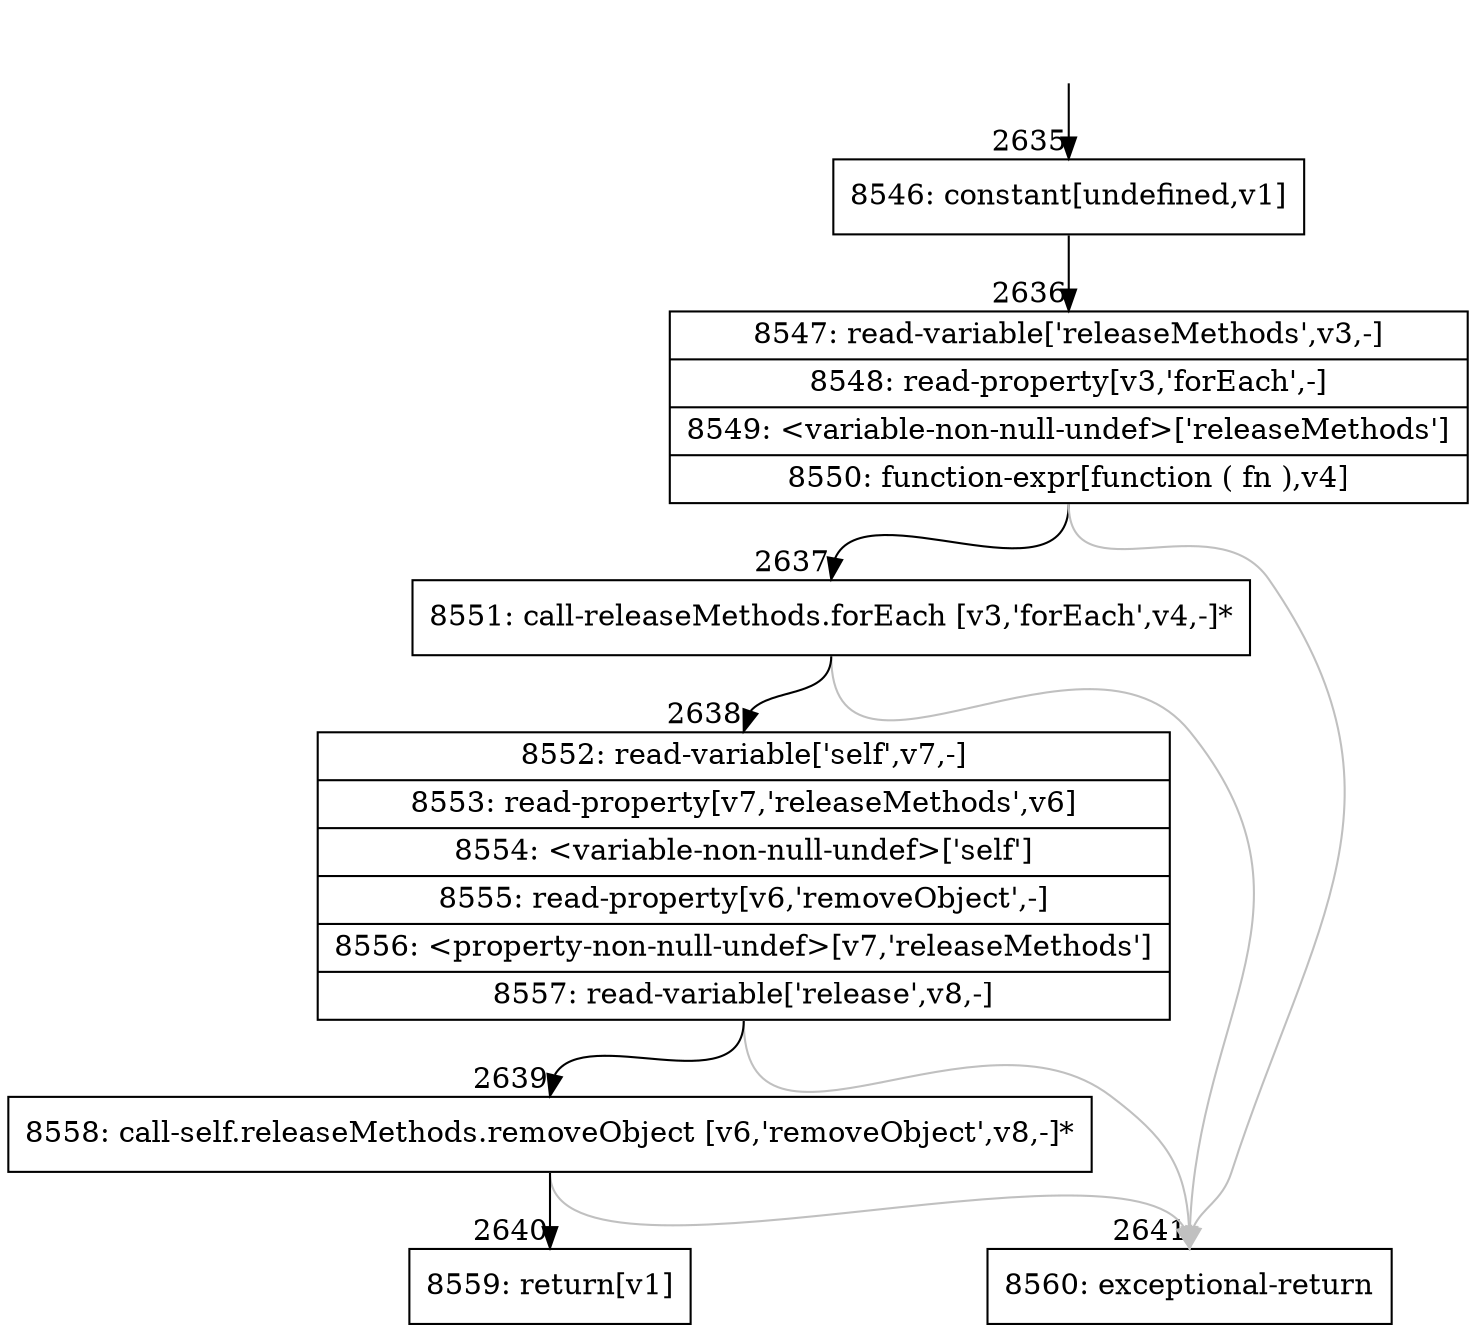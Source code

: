 digraph {
rankdir="TD"
BB_entry204[shape=none,label=""];
BB_entry204 -> BB2635 [tailport=s, headport=n, headlabel="    2635"]
BB2635 [shape=record label="{8546: constant[undefined,v1]}" ] 
BB2635 -> BB2636 [tailport=s, headport=n, headlabel="      2636"]
BB2636 [shape=record label="{8547: read-variable['releaseMethods',v3,-]|8548: read-property[v3,'forEach',-]|8549: \<variable-non-null-undef\>['releaseMethods']|8550: function-expr[function ( fn ),v4]}" ] 
BB2636 -> BB2637 [tailport=s, headport=n, headlabel="      2637"]
BB2636 -> BB2641 [tailport=s, headport=n, color=gray, headlabel="      2641"]
BB2637 [shape=record label="{8551: call-releaseMethods.forEach [v3,'forEach',v4,-]*}" ] 
BB2637 -> BB2638 [tailport=s, headport=n, headlabel="      2638"]
BB2637 -> BB2641 [tailport=s, headport=n, color=gray]
BB2638 [shape=record label="{8552: read-variable['self',v7,-]|8553: read-property[v7,'releaseMethods',v6]|8554: \<variable-non-null-undef\>['self']|8555: read-property[v6,'removeObject',-]|8556: \<property-non-null-undef\>[v7,'releaseMethods']|8557: read-variable['release',v8,-]}" ] 
BB2638 -> BB2639 [tailport=s, headport=n, headlabel="      2639"]
BB2638 -> BB2641 [tailport=s, headport=n, color=gray]
BB2639 [shape=record label="{8558: call-self.releaseMethods.removeObject [v6,'removeObject',v8,-]*}" ] 
BB2639 -> BB2640 [tailport=s, headport=n, headlabel="      2640"]
BB2639 -> BB2641 [tailport=s, headport=n, color=gray]
BB2640 [shape=record label="{8559: return[v1]}" ] 
BB2641 [shape=record label="{8560: exceptional-return}" ] 
//#$~ 4439
}
